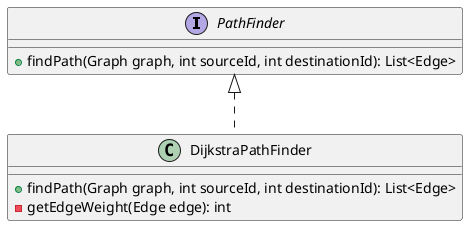 @startuml
'https://plantuml.com/sequence-diagram


interface PathFinder {

+ findPath(Graph graph, int sourceId, int destinationId): List<Edge>

}

class DijkstraPathFinder{

+ findPath(Graph graph, int sourceId, int destinationId): List<Edge>
- getEdgeWeight(Edge edge): int

}

PathFinder <|.. DijkstraPathFinder

@enduml
